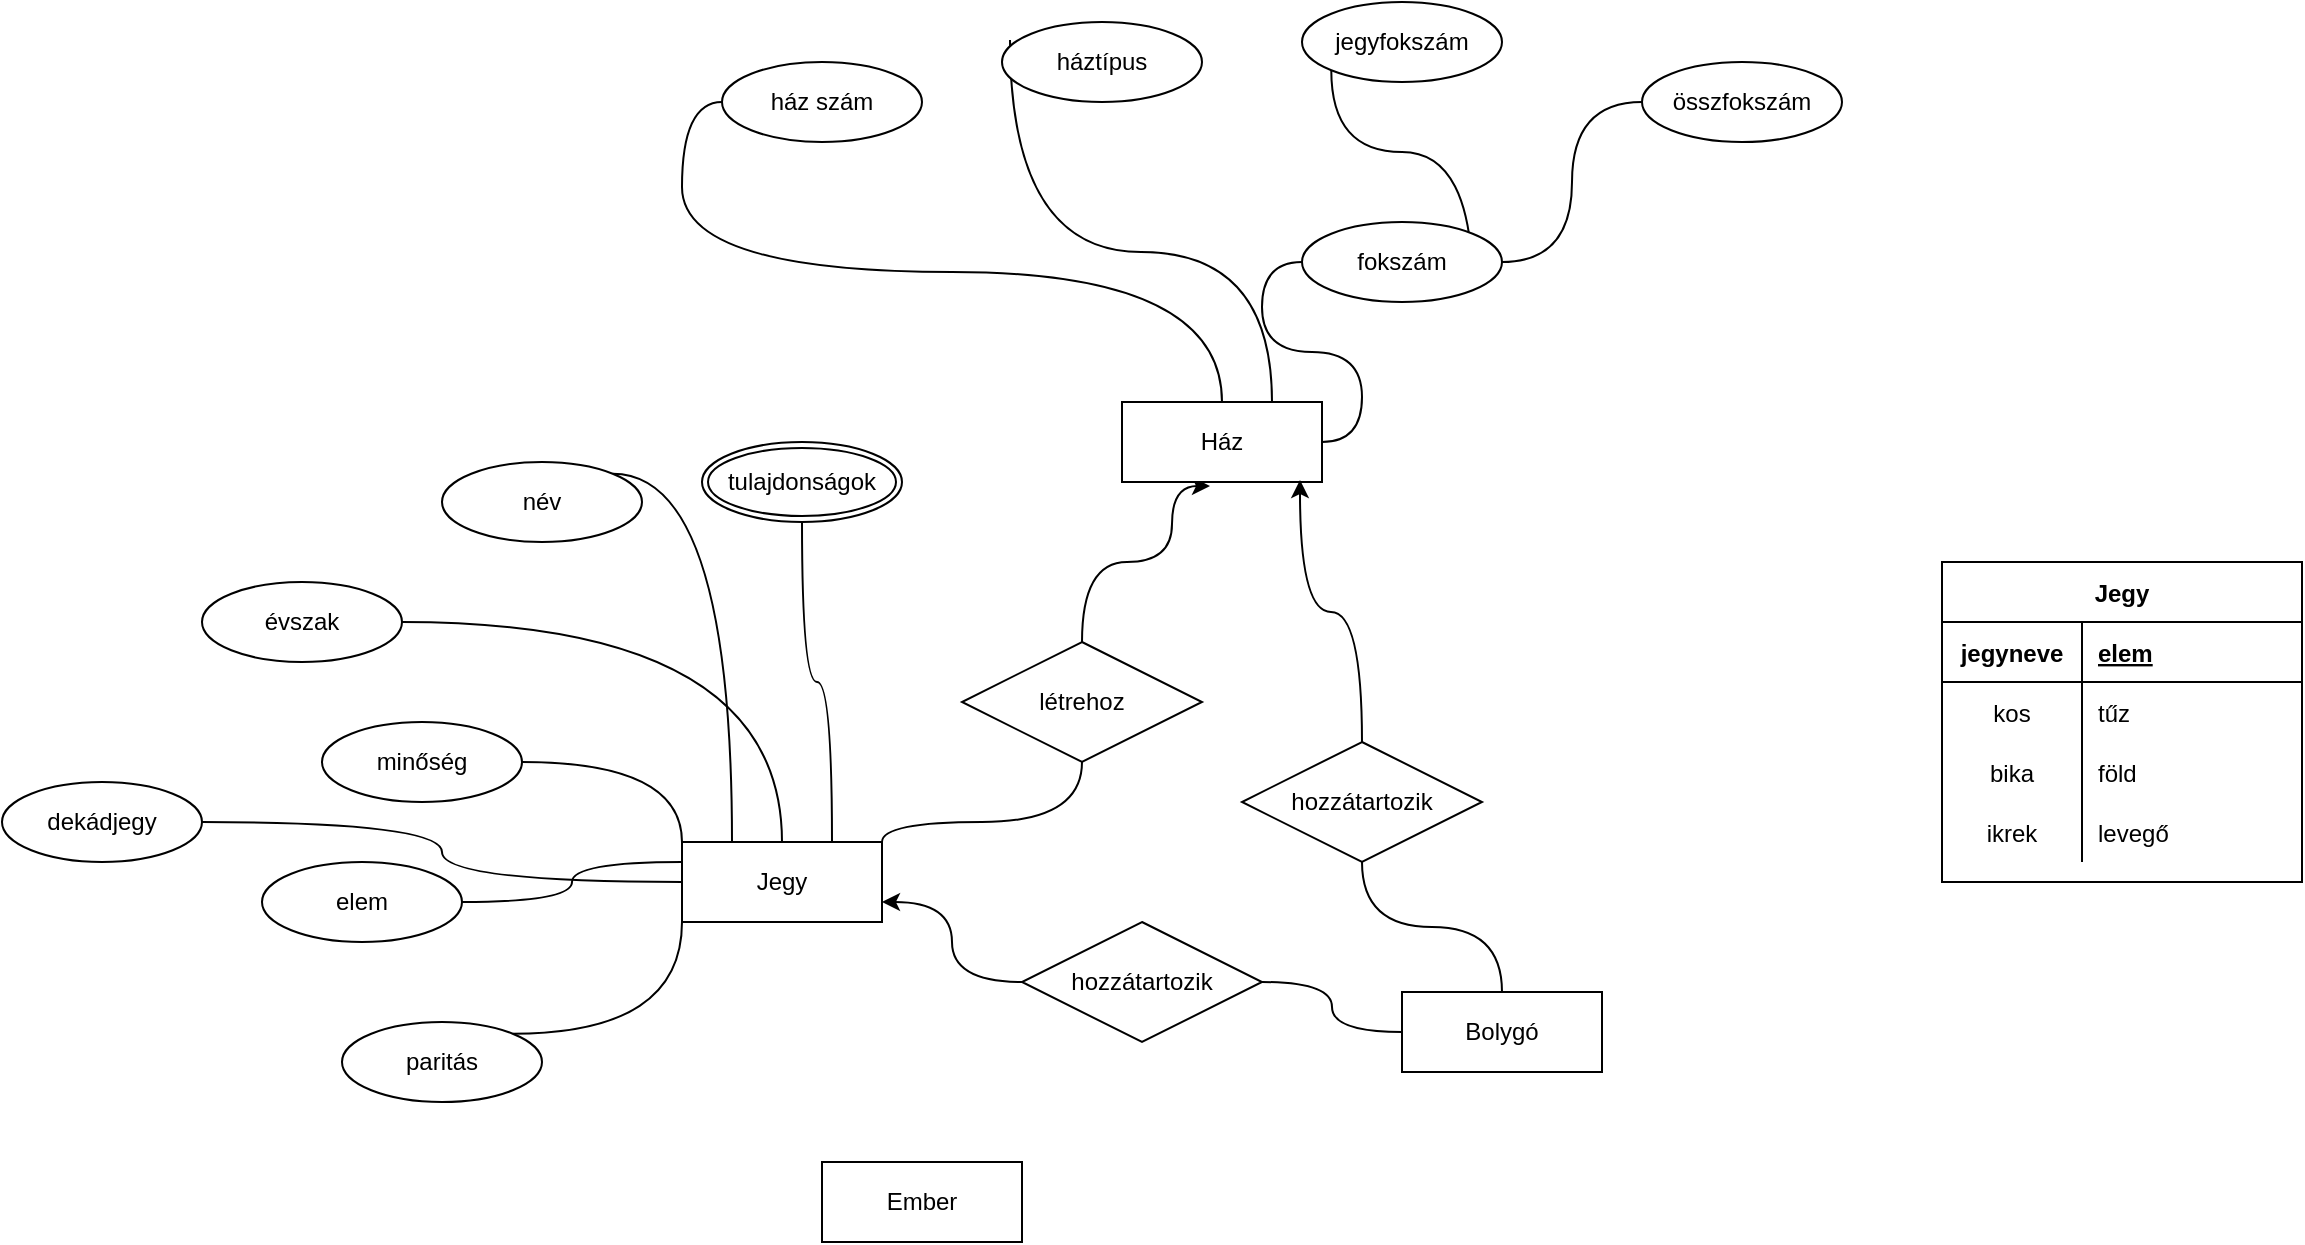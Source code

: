 <mxfile version="15.2.7" type="github">
  <diagram id="ofnZez56lbDa34U45kGn" name="Page-1">
    <mxGraphModel dx="2285" dy="1533" grid="1" gridSize="10" guides="1" tooltips="1" connect="1" arrows="1" fold="1" page="1" pageScale="1" pageWidth="1100" pageHeight="850" math="0" shadow="0">
      <root>
        <mxCell id="0" />
        <mxCell id="1" parent="0" />
        <mxCell id="nYawdjKlcWyGIA6XaXQv-3" value="Jegy" style="whiteSpace=wrap;html=1;align=center;" vertex="1" parent="1">
          <mxGeometry x="230" y="330" width="100" height="40" as="geometry" />
        </mxCell>
        <mxCell id="nYawdjKlcWyGIA6XaXQv-19" style="edgeStyle=orthogonalEdgeStyle;curved=1;rounded=0;orthogonalLoop=1;jettySize=auto;html=1;exitX=1;exitY=0.5;exitDx=0;exitDy=0;entryX=0;entryY=0.25;entryDx=0;entryDy=0;endArrow=none;endFill=0;" edge="1" parent="1" source="nYawdjKlcWyGIA6XaXQv-4" target="nYawdjKlcWyGIA6XaXQv-3">
          <mxGeometry relative="1" as="geometry" />
        </mxCell>
        <mxCell id="nYawdjKlcWyGIA6XaXQv-4" value="elem" style="ellipse;whiteSpace=wrap;html=1;align=center;" vertex="1" parent="1">
          <mxGeometry x="20" y="340" width="100" height="40" as="geometry" />
        </mxCell>
        <mxCell id="nYawdjKlcWyGIA6XaXQv-20" style="edgeStyle=orthogonalEdgeStyle;curved=1;rounded=0;orthogonalLoop=1;jettySize=auto;html=1;exitX=1;exitY=0.5;exitDx=0;exitDy=0;endArrow=none;endFill=0;entryX=0;entryY=0;entryDx=0;entryDy=0;" edge="1" parent="1" source="nYawdjKlcWyGIA6XaXQv-5" target="nYawdjKlcWyGIA6XaXQv-3">
          <mxGeometry relative="1" as="geometry">
            <mxPoint x="210" y="340" as="targetPoint" />
          </mxGeometry>
        </mxCell>
        <mxCell id="nYawdjKlcWyGIA6XaXQv-5" value="minőség" style="ellipse;whiteSpace=wrap;html=1;align=center;" vertex="1" parent="1">
          <mxGeometry x="50" y="270" width="100" height="40" as="geometry" />
        </mxCell>
        <mxCell id="nYawdjKlcWyGIA6XaXQv-23" style="edgeStyle=orthogonalEdgeStyle;curved=1;rounded=0;orthogonalLoop=1;jettySize=auto;html=1;exitX=1;exitY=0;exitDx=0;exitDy=0;endArrow=none;endFill=0;entryX=0.25;entryY=0;entryDx=0;entryDy=0;" edge="1" parent="1" source="nYawdjKlcWyGIA6XaXQv-6" target="nYawdjKlcWyGIA6XaXQv-3">
          <mxGeometry relative="1" as="geometry">
            <mxPoint x="215" y="180" as="targetPoint" />
          </mxGeometry>
        </mxCell>
        <mxCell id="nYawdjKlcWyGIA6XaXQv-6" value="név" style="ellipse;whiteSpace=wrap;html=1;align=center;" vertex="1" parent="1">
          <mxGeometry x="110" y="140" width="100" height="40" as="geometry" />
        </mxCell>
        <mxCell id="nYawdjKlcWyGIA6XaXQv-18" style="edgeStyle=orthogonalEdgeStyle;rounded=0;orthogonalLoop=1;jettySize=auto;html=1;exitX=1;exitY=0;exitDx=0;exitDy=0;entryX=0;entryY=1;entryDx=0;entryDy=0;endArrow=none;endFill=0;curved=1;" edge="1" parent="1" source="nYawdjKlcWyGIA6XaXQv-7" target="nYawdjKlcWyGIA6XaXQv-3">
          <mxGeometry relative="1" as="geometry" />
        </mxCell>
        <mxCell id="nYawdjKlcWyGIA6XaXQv-7" value="paritás" style="ellipse;whiteSpace=wrap;html=1;align=center;" vertex="1" parent="1">
          <mxGeometry x="60" y="420" width="100" height="40" as="geometry" />
        </mxCell>
        <mxCell id="nYawdjKlcWyGIA6XaXQv-22" style="edgeStyle=orthogonalEdgeStyle;curved=1;rounded=0;orthogonalLoop=1;jettySize=auto;html=1;exitX=1;exitY=0.5;exitDx=0;exitDy=0;endArrow=none;endFill=0;" edge="1" parent="1" source="nYawdjKlcWyGIA6XaXQv-8" target="nYawdjKlcWyGIA6XaXQv-3">
          <mxGeometry relative="1" as="geometry" />
        </mxCell>
        <mxCell id="nYawdjKlcWyGIA6XaXQv-8" value="évszak" style="ellipse;whiteSpace=wrap;html=1;align=center;" vertex="1" parent="1">
          <mxGeometry x="-10" y="200" width="100" height="40" as="geometry" />
        </mxCell>
        <mxCell id="nYawdjKlcWyGIA6XaXQv-21" style="edgeStyle=orthogonalEdgeStyle;curved=1;rounded=0;orthogonalLoop=1;jettySize=auto;html=1;exitX=1;exitY=0.5;exitDx=0;exitDy=0;entryX=0;entryY=0.5;entryDx=0;entryDy=0;endArrow=none;endFill=0;" edge="1" parent="1" source="nYawdjKlcWyGIA6XaXQv-9" target="nYawdjKlcWyGIA6XaXQv-3">
          <mxGeometry relative="1" as="geometry" />
        </mxCell>
        <mxCell id="nYawdjKlcWyGIA6XaXQv-9" value="dekádjegy" style="ellipse;whiteSpace=wrap;html=1;align=center;" vertex="1" parent="1">
          <mxGeometry x="-110" y="300" width="100" height="40" as="geometry" />
        </mxCell>
        <mxCell id="nYawdjKlcWyGIA6XaXQv-27" style="edgeStyle=orthogonalEdgeStyle;curved=1;rounded=0;orthogonalLoop=1;jettySize=auto;html=1;exitX=0.5;exitY=0;exitDx=0;exitDy=0;entryX=0;entryY=0.5;entryDx=0;entryDy=0;endArrow=none;endFill=0;" edge="1" parent="1" source="nYawdjKlcWyGIA6XaXQv-13" target="nYawdjKlcWyGIA6XaXQv-26">
          <mxGeometry relative="1" as="geometry" />
        </mxCell>
        <mxCell id="nYawdjKlcWyGIA6XaXQv-29" style="edgeStyle=orthogonalEdgeStyle;curved=1;rounded=0;orthogonalLoop=1;jettySize=auto;html=1;exitX=0.75;exitY=0;exitDx=0;exitDy=0;entryX=0.04;entryY=0.225;entryDx=0;entryDy=0;entryPerimeter=0;endArrow=none;endFill=0;" edge="1" parent="1" source="nYawdjKlcWyGIA6XaXQv-13" target="nYawdjKlcWyGIA6XaXQv-28">
          <mxGeometry relative="1" as="geometry" />
        </mxCell>
        <mxCell id="nYawdjKlcWyGIA6XaXQv-31" style="edgeStyle=orthogonalEdgeStyle;curved=1;rounded=0;orthogonalLoop=1;jettySize=auto;html=1;exitX=1;exitY=0.5;exitDx=0;exitDy=0;entryX=0;entryY=0.5;entryDx=0;entryDy=0;endArrow=none;endFill=0;" edge="1" parent="1" source="nYawdjKlcWyGIA6XaXQv-13" target="nYawdjKlcWyGIA6XaXQv-30">
          <mxGeometry relative="1" as="geometry" />
        </mxCell>
        <mxCell id="nYawdjKlcWyGIA6XaXQv-40" style="edgeStyle=orthogonalEdgeStyle;curved=1;rounded=0;orthogonalLoop=1;jettySize=auto;html=1;exitX=0.44;exitY=1.05;exitDx=0;exitDy=0;endArrow=none;endFill=0;entryX=0.5;entryY=0;entryDx=0;entryDy=0;startArrow=classic;startFill=1;exitPerimeter=0;" edge="1" parent="1" source="nYawdjKlcWyGIA6XaXQv-13" target="nYawdjKlcWyGIA6XaXQv-42">
          <mxGeometry relative="1" as="geometry">
            <mxPoint x="410" y="260" as="targetPoint" />
            <Array as="points">
              <mxPoint x="475" y="152" />
              <mxPoint x="475" y="190" />
              <mxPoint x="430" y="190" />
            </Array>
          </mxGeometry>
        </mxCell>
        <mxCell id="nYawdjKlcWyGIA6XaXQv-13" value="Ház" style="whiteSpace=wrap;html=1;align=center;" vertex="1" parent="1">
          <mxGeometry x="450" y="110" width="100" height="40" as="geometry" />
        </mxCell>
        <mxCell id="nYawdjKlcWyGIA6XaXQv-24" style="edgeStyle=orthogonalEdgeStyle;curved=1;rounded=0;orthogonalLoop=1;jettySize=auto;html=1;endArrow=none;endFill=0;entryX=0.75;entryY=0;entryDx=0;entryDy=0;" edge="1" parent="1" source="nYawdjKlcWyGIA6XaXQv-25" target="nYawdjKlcWyGIA6XaXQv-3">
          <mxGeometry relative="1" as="geometry">
            <mxPoint x="310" y="220" as="sourcePoint" />
            <mxPoint x="290" y="340" as="targetPoint" />
          </mxGeometry>
        </mxCell>
        <mxCell id="nYawdjKlcWyGIA6XaXQv-25" value="tulajdonságok" style="ellipse;shape=doubleEllipse;margin=3;whiteSpace=wrap;html=1;align=center;" vertex="1" parent="1">
          <mxGeometry x="240" y="130" width="100" height="40" as="geometry" />
        </mxCell>
        <mxCell id="nYawdjKlcWyGIA6XaXQv-26" value="ház szám" style="ellipse;whiteSpace=wrap;html=1;align=center;" vertex="1" parent="1">
          <mxGeometry x="250" y="-60" width="100" height="40" as="geometry" />
        </mxCell>
        <mxCell id="nYawdjKlcWyGIA6XaXQv-28" value="háztípus" style="ellipse;whiteSpace=wrap;html=1;align=center;" vertex="1" parent="1">
          <mxGeometry x="390" y="-80" width="100" height="40" as="geometry" />
        </mxCell>
        <mxCell id="nYawdjKlcWyGIA6XaXQv-32" style="edgeStyle=orthogonalEdgeStyle;curved=1;rounded=0;orthogonalLoop=1;jettySize=auto;html=1;exitX=1;exitY=0.5;exitDx=0;exitDy=0;endArrow=none;endFill=0;entryX=0;entryY=0.5;entryDx=0;entryDy=0;" edge="1" parent="1" source="nYawdjKlcWyGIA6XaXQv-30" target="nYawdjKlcWyGIA6XaXQv-33">
          <mxGeometry relative="1" as="geometry">
            <mxPoint x="830" y="290" as="targetPoint" />
          </mxGeometry>
        </mxCell>
        <mxCell id="nYawdjKlcWyGIA6XaXQv-35" style="edgeStyle=orthogonalEdgeStyle;curved=1;rounded=0;orthogonalLoop=1;jettySize=auto;html=1;exitX=1;exitY=1;exitDx=0;exitDy=0;entryX=0;entryY=1;entryDx=0;entryDy=0;endArrow=none;endFill=0;" edge="1" parent="1" source="nYawdjKlcWyGIA6XaXQv-30" target="nYawdjKlcWyGIA6XaXQv-34">
          <mxGeometry relative="1" as="geometry" />
        </mxCell>
        <mxCell id="nYawdjKlcWyGIA6XaXQv-30" value="fokszám" style="ellipse;whiteSpace=wrap;html=1;align=center;" vertex="1" parent="1">
          <mxGeometry x="540" y="20" width="100" height="40" as="geometry" />
        </mxCell>
        <mxCell id="nYawdjKlcWyGIA6XaXQv-33" value="összfokszám" style="ellipse;whiteSpace=wrap;html=1;align=center;" vertex="1" parent="1">
          <mxGeometry x="710" y="-60" width="100" height="40" as="geometry" />
        </mxCell>
        <mxCell id="nYawdjKlcWyGIA6XaXQv-34" value="jegyfokszám" style="ellipse;whiteSpace=wrap;html=1;align=center;" vertex="1" parent="1">
          <mxGeometry x="540" y="-90" width="100" height="40" as="geometry" />
        </mxCell>
        <mxCell id="nYawdjKlcWyGIA6XaXQv-43" style="edgeStyle=orthogonalEdgeStyle;curved=1;rounded=0;orthogonalLoop=1;jettySize=auto;html=1;exitX=0.5;exitY=1;exitDx=0;exitDy=0;entryX=1;entryY=0;entryDx=0;entryDy=0;startArrow=none;startFill=0;endArrow=none;endFill=0;" edge="1" parent="1" source="nYawdjKlcWyGIA6XaXQv-42" target="nYawdjKlcWyGIA6XaXQv-3">
          <mxGeometry relative="1" as="geometry">
            <Array as="points">
              <mxPoint x="430" y="320" />
              <mxPoint x="330" y="320" />
            </Array>
          </mxGeometry>
        </mxCell>
        <mxCell id="nYawdjKlcWyGIA6XaXQv-42" value="létrehoz" style="shape=rhombus;perimeter=rhombusPerimeter;whiteSpace=wrap;html=1;align=center;" vertex="1" parent="1">
          <mxGeometry x="370" y="230" width="120" height="60" as="geometry" />
        </mxCell>
        <mxCell id="nYawdjKlcWyGIA6XaXQv-47" style="edgeStyle=orthogonalEdgeStyle;curved=1;rounded=0;orthogonalLoop=1;jettySize=auto;html=1;entryX=0.89;entryY=0.975;entryDx=0;entryDy=0;entryPerimeter=0;startArrow=none;startFill=0;endArrow=classic;endFill=1;exitX=0.5;exitY=0;exitDx=0;exitDy=0;targetPerimeterSpacing=19;" edge="1" parent="1" source="nYawdjKlcWyGIA6XaXQv-49" target="nYawdjKlcWyGIA6XaXQv-13">
          <mxGeometry relative="1" as="geometry">
            <mxPoint x="539" y="250" as="sourcePoint" />
          </mxGeometry>
        </mxCell>
        <mxCell id="nYawdjKlcWyGIA6XaXQv-50" style="edgeStyle=orthogonalEdgeStyle;curved=1;rounded=0;orthogonalLoop=1;jettySize=auto;html=1;exitX=0.5;exitY=0;exitDx=0;exitDy=0;entryX=0.5;entryY=1;entryDx=0;entryDy=0;startArrow=none;startFill=0;endArrow=none;endFill=0;" edge="1" parent="1" source="nYawdjKlcWyGIA6XaXQv-46" target="nYawdjKlcWyGIA6XaXQv-49">
          <mxGeometry relative="1" as="geometry" />
        </mxCell>
        <mxCell id="nYawdjKlcWyGIA6XaXQv-51" style="edgeStyle=orthogonalEdgeStyle;curved=1;rounded=0;orthogonalLoop=1;jettySize=auto;html=1;exitX=0;exitY=0.5;exitDx=0;exitDy=0;startArrow=none;startFill=0;endArrow=none;endFill=0;" edge="1" parent="1" source="nYawdjKlcWyGIA6XaXQv-46" target="nYawdjKlcWyGIA6XaXQv-52">
          <mxGeometry relative="1" as="geometry">
            <mxPoint x="450" y="370" as="targetPoint" />
          </mxGeometry>
        </mxCell>
        <mxCell id="nYawdjKlcWyGIA6XaXQv-46" value="Bolygó" style="whiteSpace=wrap;html=1;align=center;" vertex="1" parent="1">
          <mxGeometry x="590" y="405" width="100" height="40" as="geometry" />
        </mxCell>
        <mxCell id="nYawdjKlcWyGIA6XaXQv-49" value="hozzátartozik" style="shape=rhombus;perimeter=rhombusPerimeter;whiteSpace=wrap;html=1;align=center;" vertex="1" parent="1">
          <mxGeometry x="510" y="280" width="120" height="60" as="geometry" />
        </mxCell>
        <mxCell id="nYawdjKlcWyGIA6XaXQv-53" style="edgeStyle=orthogonalEdgeStyle;curved=1;rounded=0;orthogonalLoop=1;jettySize=auto;html=1;exitX=0;exitY=0.5;exitDx=0;exitDy=0;entryX=1;entryY=0.75;entryDx=0;entryDy=0;startArrow=none;startFill=0;endArrow=classic;endFill=1;" edge="1" parent="1" source="nYawdjKlcWyGIA6XaXQv-52" target="nYawdjKlcWyGIA6XaXQv-3">
          <mxGeometry relative="1" as="geometry" />
        </mxCell>
        <mxCell id="nYawdjKlcWyGIA6XaXQv-52" value="hozzátartozik" style="shape=rhombus;perimeter=rhombusPerimeter;whiteSpace=wrap;html=1;align=center;" vertex="1" parent="1">
          <mxGeometry x="400" y="370" width="120" height="60" as="geometry" />
        </mxCell>
        <mxCell id="nYawdjKlcWyGIA6XaXQv-54" value="Ember" style="whiteSpace=wrap;html=1;align=center;" vertex="1" parent="1">
          <mxGeometry x="300" y="490" width="100" height="40" as="geometry" />
        </mxCell>
        <mxCell id="nYawdjKlcWyGIA6XaXQv-56" value="Jegy" style="shape=table;startSize=30;container=1;collapsible=1;childLayout=tableLayout;fixedRows=1;rowLines=0;fontStyle=1;align=center;resizeLast=1;" vertex="1" parent="1">
          <mxGeometry x="860" y="190" width="180" height="160" as="geometry" />
        </mxCell>
        <mxCell id="nYawdjKlcWyGIA6XaXQv-57" value="" style="shape=partialRectangle;collapsible=0;dropTarget=0;pointerEvents=0;fillColor=none;top=0;left=0;bottom=1;right=0;points=[[0,0.5],[1,0.5]];portConstraint=eastwest;" vertex="1" parent="nYawdjKlcWyGIA6XaXQv-56">
          <mxGeometry y="30" width="180" height="30" as="geometry" />
        </mxCell>
        <mxCell id="nYawdjKlcWyGIA6XaXQv-58" value="jegyneve" style="shape=partialRectangle;connectable=0;fillColor=none;top=0;left=0;bottom=0;right=0;fontStyle=1;overflow=hidden;" vertex="1" parent="nYawdjKlcWyGIA6XaXQv-57">
          <mxGeometry width="70" height="30" as="geometry" />
        </mxCell>
        <mxCell id="nYawdjKlcWyGIA6XaXQv-59" value="elem" style="shape=partialRectangle;connectable=0;fillColor=none;top=0;left=0;bottom=0;right=0;align=left;spacingLeft=6;fontStyle=5;overflow=hidden;" vertex="1" parent="nYawdjKlcWyGIA6XaXQv-57">
          <mxGeometry x="70" width="110" height="30" as="geometry" />
        </mxCell>
        <mxCell id="nYawdjKlcWyGIA6XaXQv-60" value="" style="shape=partialRectangle;collapsible=0;dropTarget=0;pointerEvents=0;fillColor=none;top=0;left=0;bottom=0;right=0;points=[[0,0.5],[1,0.5]];portConstraint=eastwest;" vertex="1" parent="nYawdjKlcWyGIA6XaXQv-56">
          <mxGeometry y="60" width="180" height="30" as="geometry" />
        </mxCell>
        <mxCell id="nYawdjKlcWyGIA6XaXQv-61" value="kos" style="shape=partialRectangle;connectable=0;fillColor=none;top=0;left=0;bottom=0;right=0;editable=1;overflow=hidden;" vertex="1" parent="nYawdjKlcWyGIA6XaXQv-60">
          <mxGeometry width="70" height="30" as="geometry" />
        </mxCell>
        <mxCell id="nYawdjKlcWyGIA6XaXQv-62" value="tűz" style="shape=partialRectangle;connectable=0;fillColor=none;top=0;left=0;bottom=0;right=0;align=left;spacingLeft=6;overflow=hidden;" vertex="1" parent="nYawdjKlcWyGIA6XaXQv-60">
          <mxGeometry x="70" width="110" height="30" as="geometry" />
        </mxCell>
        <mxCell id="nYawdjKlcWyGIA6XaXQv-63" value="" style="shape=partialRectangle;collapsible=0;dropTarget=0;pointerEvents=0;fillColor=none;top=0;left=0;bottom=0;right=0;points=[[0,0.5],[1,0.5]];portConstraint=eastwest;" vertex="1" parent="nYawdjKlcWyGIA6XaXQv-56">
          <mxGeometry y="90" width="180" height="30" as="geometry" />
        </mxCell>
        <mxCell id="nYawdjKlcWyGIA6XaXQv-64" value="bika" style="shape=partialRectangle;connectable=0;fillColor=none;top=0;left=0;bottom=0;right=0;editable=1;overflow=hidden;" vertex="1" parent="nYawdjKlcWyGIA6XaXQv-63">
          <mxGeometry width="70" height="30" as="geometry" />
        </mxCell>
        <mxCell id="nYawdjKlcWyGIA6XaXQv-65" value="föld" style="shape=partialRectangle;connectable=0;fillColor=none;top=0;left=0;bottom=0;right=0;align=left;spacingLeft=6;overflow=hidden;" vertex="1" parent="nYawdjKlcWyGIA6XaXQv-63">
          <mxGeometry x="70" width="110" height="30" as="geometry" />
        </mxCell>
        <mxCell id="nYawdjKlcWyGIA6XaXQv-66" value="" style="shape=partialRectangle;collapsible=0;dropTarget=0;pointerEvents=0;fillColor=none;top=0;left=0;bottom=0;right=0;points=[[0,0.5],[1,0.5]];portConstraint=eastwest;" vertex="1" parent="nYawdjKlcWyGIA6XaXQv-56">
          <mxGeometry y="120" width="180" height="30" as="geometry" />
        </mxCell>
        <mxCell id="nYawdjKlcWyGIA6XaXQv-67" value="ikrek" style="shape=partialRectangle;connectable=0;fillColor=none;top=0;left=0;bottom=0;right=0;editable=1;overflow=hidden;" vertex="1" parent="nYawdjKlcWyGIA6XaXQv-66">
          <mxGeometry width="70" height="30" as="geometry" />
        </mxCell>
        <mxCell id="nYawdjKlcWyGIA6XaXQv-68" value="levegő" style="shape=partialRectangle;connectable=0;fillColor=none;top=0;left=0;bottom=0;right=0;align=left;spacingLeft=6;overflow=hidden;" vertex="1" parent="nYawdjKlcWyGIA6XaXQv-66">
          <mxGeometry x="70" width="110" height="30" as="geometry" />
        </mxCell>
      </root>
    </mxGraphModel>
  </diagram>
</mxfile>
